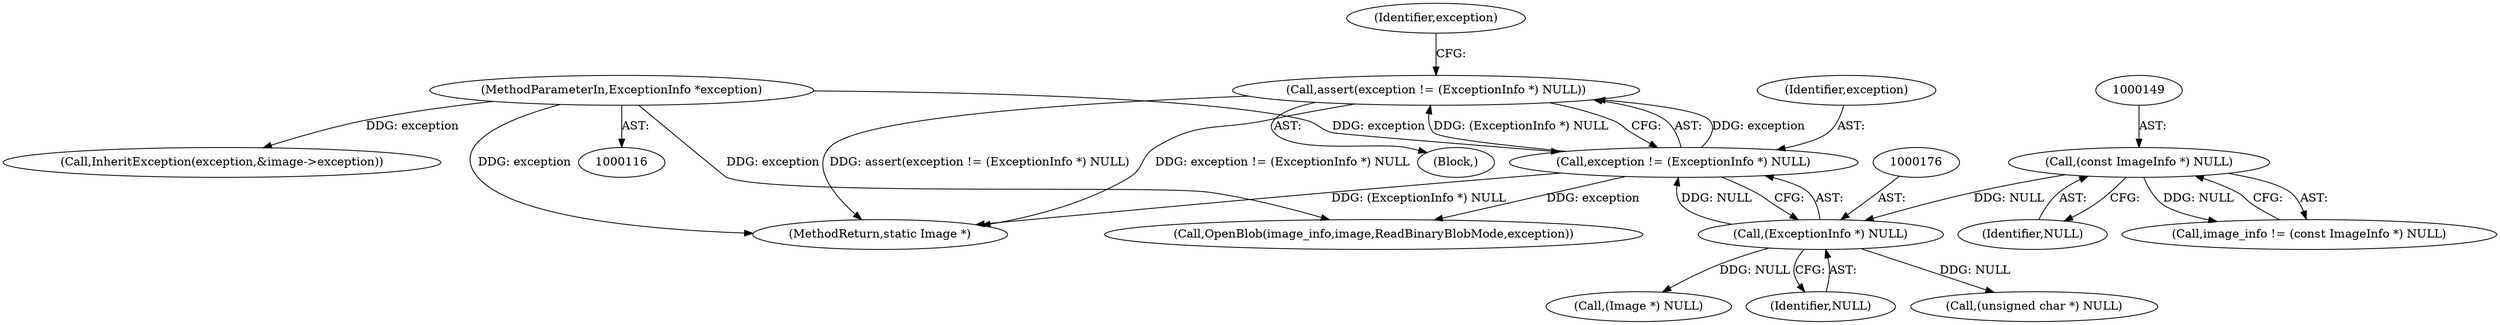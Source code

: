 digraph "0_ImageMagick_f6e9d0d9955e85bdd7540b251cd50d598dacc5e6_20@API" {
"1000172" [label="(Call,assert(exception != (ExceptionInfo *) NULL))"];
"1000173" [label="(Call,exception != (ExceptionInfo *) NULL)"];
"1000118" [label="(MethodParameterIn,ExceptionInfo *exception)"];
"1000175" [label="(Call,(ExceptionInfo *) NULL)"];
"1000148" [label="(Call,(const ImageInfo *) NULL)"];
"1000173" [label="(Call,exception != (ExceptionInfo *) NULL)"];
"1000190" [label="(Call,OpenBlob(image_info,image,ReadBinaryBlobMode,exception))"];
"1001418" [label="(Call,InheritException(exception,&image->exception))"];
"1000205" [label="(Call,(Image *) NULL)"];
"1000177" [label="(Identifier,NULL)"];
"1001554" [label="(MethodReturn,static Image *)"];
"1000119" [label="(Block,)"];
"1000174" [label="(Identifier,exception)"];
"1000172" [label="(Call,assert(exception != (ExceptionInfo *) NULL))"];
"1000148" [label="(Call,(const ImageInfo *) NULL)"];
"1000301" [label="(Call,(unsigned char *) NULL)"];
"1000146" [label="(Call,image_info != (const ImageInfo *) NULL)"];
"1000181" [label="(Identifier,exception)"];
"1000150" [label="(Identifier,NULL)"];
"1000175" [label="(Call,(ExceptionInfo *) NULL)"];
"1000118" [label="(MethodParameterIn,ExceptionInfo *exception)"];
"1000172" -> "1000119"  [label="AST: "];
"1000172" -> "1000173"  [label="CFG: "];
"1000173" -> "1000172"  [label="AST: "];
"1000181" -> "1000172"  [label="CFG: "];
"1000172" -> "1001554"  [label="DDG: assert(exception != (ExceptionInfo *) NULL)"];
"1000172" -> "1001554"  [label="DDG: exception != (ExceptionInfo *) NULL"];
"1000173" -> "1000172"  [label="DDG: exception"];
"1000173" -> "1000172"  [label="DDG: (ExceptionInfo *) NULL"];
"1000173" -> "1000175"  [label="CFG: "];
"1000174" -> "1000173"  [label="AST: "];
"1000175" -> "1000173"  [label="AST: "];
"1000173" -> "1001554"  [label="DDG: (ExceptionInfo *) NULL"];
"1000118" -> "1000173"  [label="DDG: exception"];
"1000175" -> "1000173"  [label="DDG: NULL"];
"1000173" -> "1000190"  [label="DDG: exception"];
"1000118" -> "1000116"  [label="AST: "];
"1000118" -> "1001554"  [label="DDG: exception"];
"1000118" -> "1000190"  [label="DDG: exception"];
"1000118" -> "1001418"  [label="DDG: exception"];
"1000175" -> "1000177"  [label="CFG: "];
"1000176" -> "1000175"  [label="AST: "];
"1000177" -> "1000175"  [label="AST: "];
"1000148" -> "1000175"  [label="DDG: NULL"];
"1000175" -> "1000205"  [label="DDG: NULL"];
"1000175" -> "1000301"  [label="DDG: NULL"];
"1000148" -> "1000146"  [label="AST: "];
"1000148" -> "1000150"  [label="CFG: "];
"1000149" -> "1000148"  [label="AST: "];
"1000150" -> "1000148"  [label="AST: "];
"1000146" -> "1000148"  [label="CFG: "];
"1000148" -> "1000146"  [label="DDG: NULL"];
}
